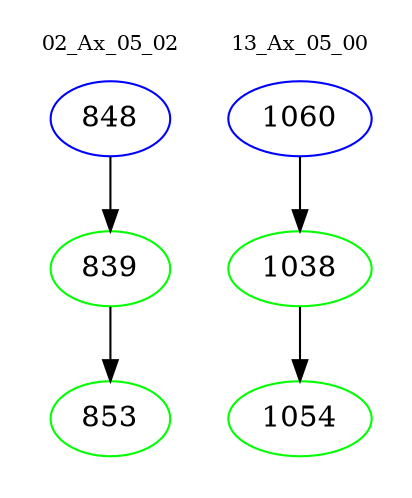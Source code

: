 digraph{
subgraph cluster_0 {
color = white
label = "02_Ax_05_02";
fontsize=10;
T0_848 [label="848", color="blue"]
T0_848 -> T0_839 [color="black"]
T0_839 [label="839", color="green"]
T0_839 -> T0_853 [color="black"]
T0_853 [label="853", color="green"]
}
subgraph cluster_1 {
color = white
label = "13_Ax_05_00";
fontsize=10;
T1_1060 [label="1060", color="blue"]
T1_1060 -> T1_1038 [color="black"]
T1_1038 [label="1038", color="green"]
T1_1038 -> T1_1054 [color="black"]
T1_1054 [label="1054", color="green"]
}
}
